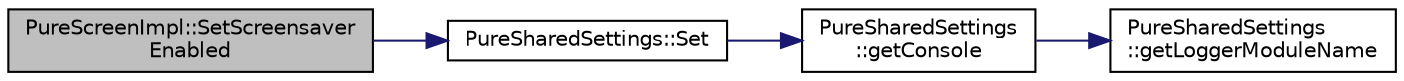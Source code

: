 digraph "PureScreenImpl::SetScreensaverEnabled"
{
 // LATEX_PDF_SIZE
  edge [fontname="Helvetica",fontsize="10",labelfontname="Helvetica",labelfontsize="10"];
  node [fontname="Helvetica",fontsize="10",shape=record];
  rankdir="LR";
  Node1 [label="PureScreenImpl::SetScreensaver\lEnabled",height=0.2,width=0.4,color="black", fillcolor="grey75", style="filled", fontcolor="black",tooltip="Sets whether the screensaver is allowed or not while the engine is running."];
  Node1 -> Node2 [color="midnightblue",fontsize="10",style="solid",fontname="Helvetica"];
  Node2 [label="PureSharedSettings::Set",height=0.2,width=0.4,color="black", fillcolor="white", style="filled",URL="$class_pure_shared_settings.html#a993e7203ed94e39e00debaf6a9383681",tooltip="Sets the specified shared setting."];
  Node2 -> Node3 [color="midnightblue",fontsize="10",style="solid",fontname="Helvetica"];
  Node3 [label="PureSharedSettings\l::getConsole",height=0.2,width=0.4,color="black", fillcolor="white", style="filled",URL="$class_pure_shared_settings.html#ab956bb8d55ea1b5d1cdb03d86db5bd0b",tooltip="Returns access to console preset with logger module name as this class."];
  Node3 -> Node4 [color="midnightblue",fontsize="10",style="solid",fontname="Helvetica"];
  Node4 [label="PureSharedSettings\l::getLoggerModuleName",height=0.2,width=0.4,color="black", fillcolor="white", style="filled",URL="$class_pure_shared_settings.html#ae97a4ddb9604a9a4ebbcc868c2095449",tooltip="Returns the logger module name of this class."];
}
